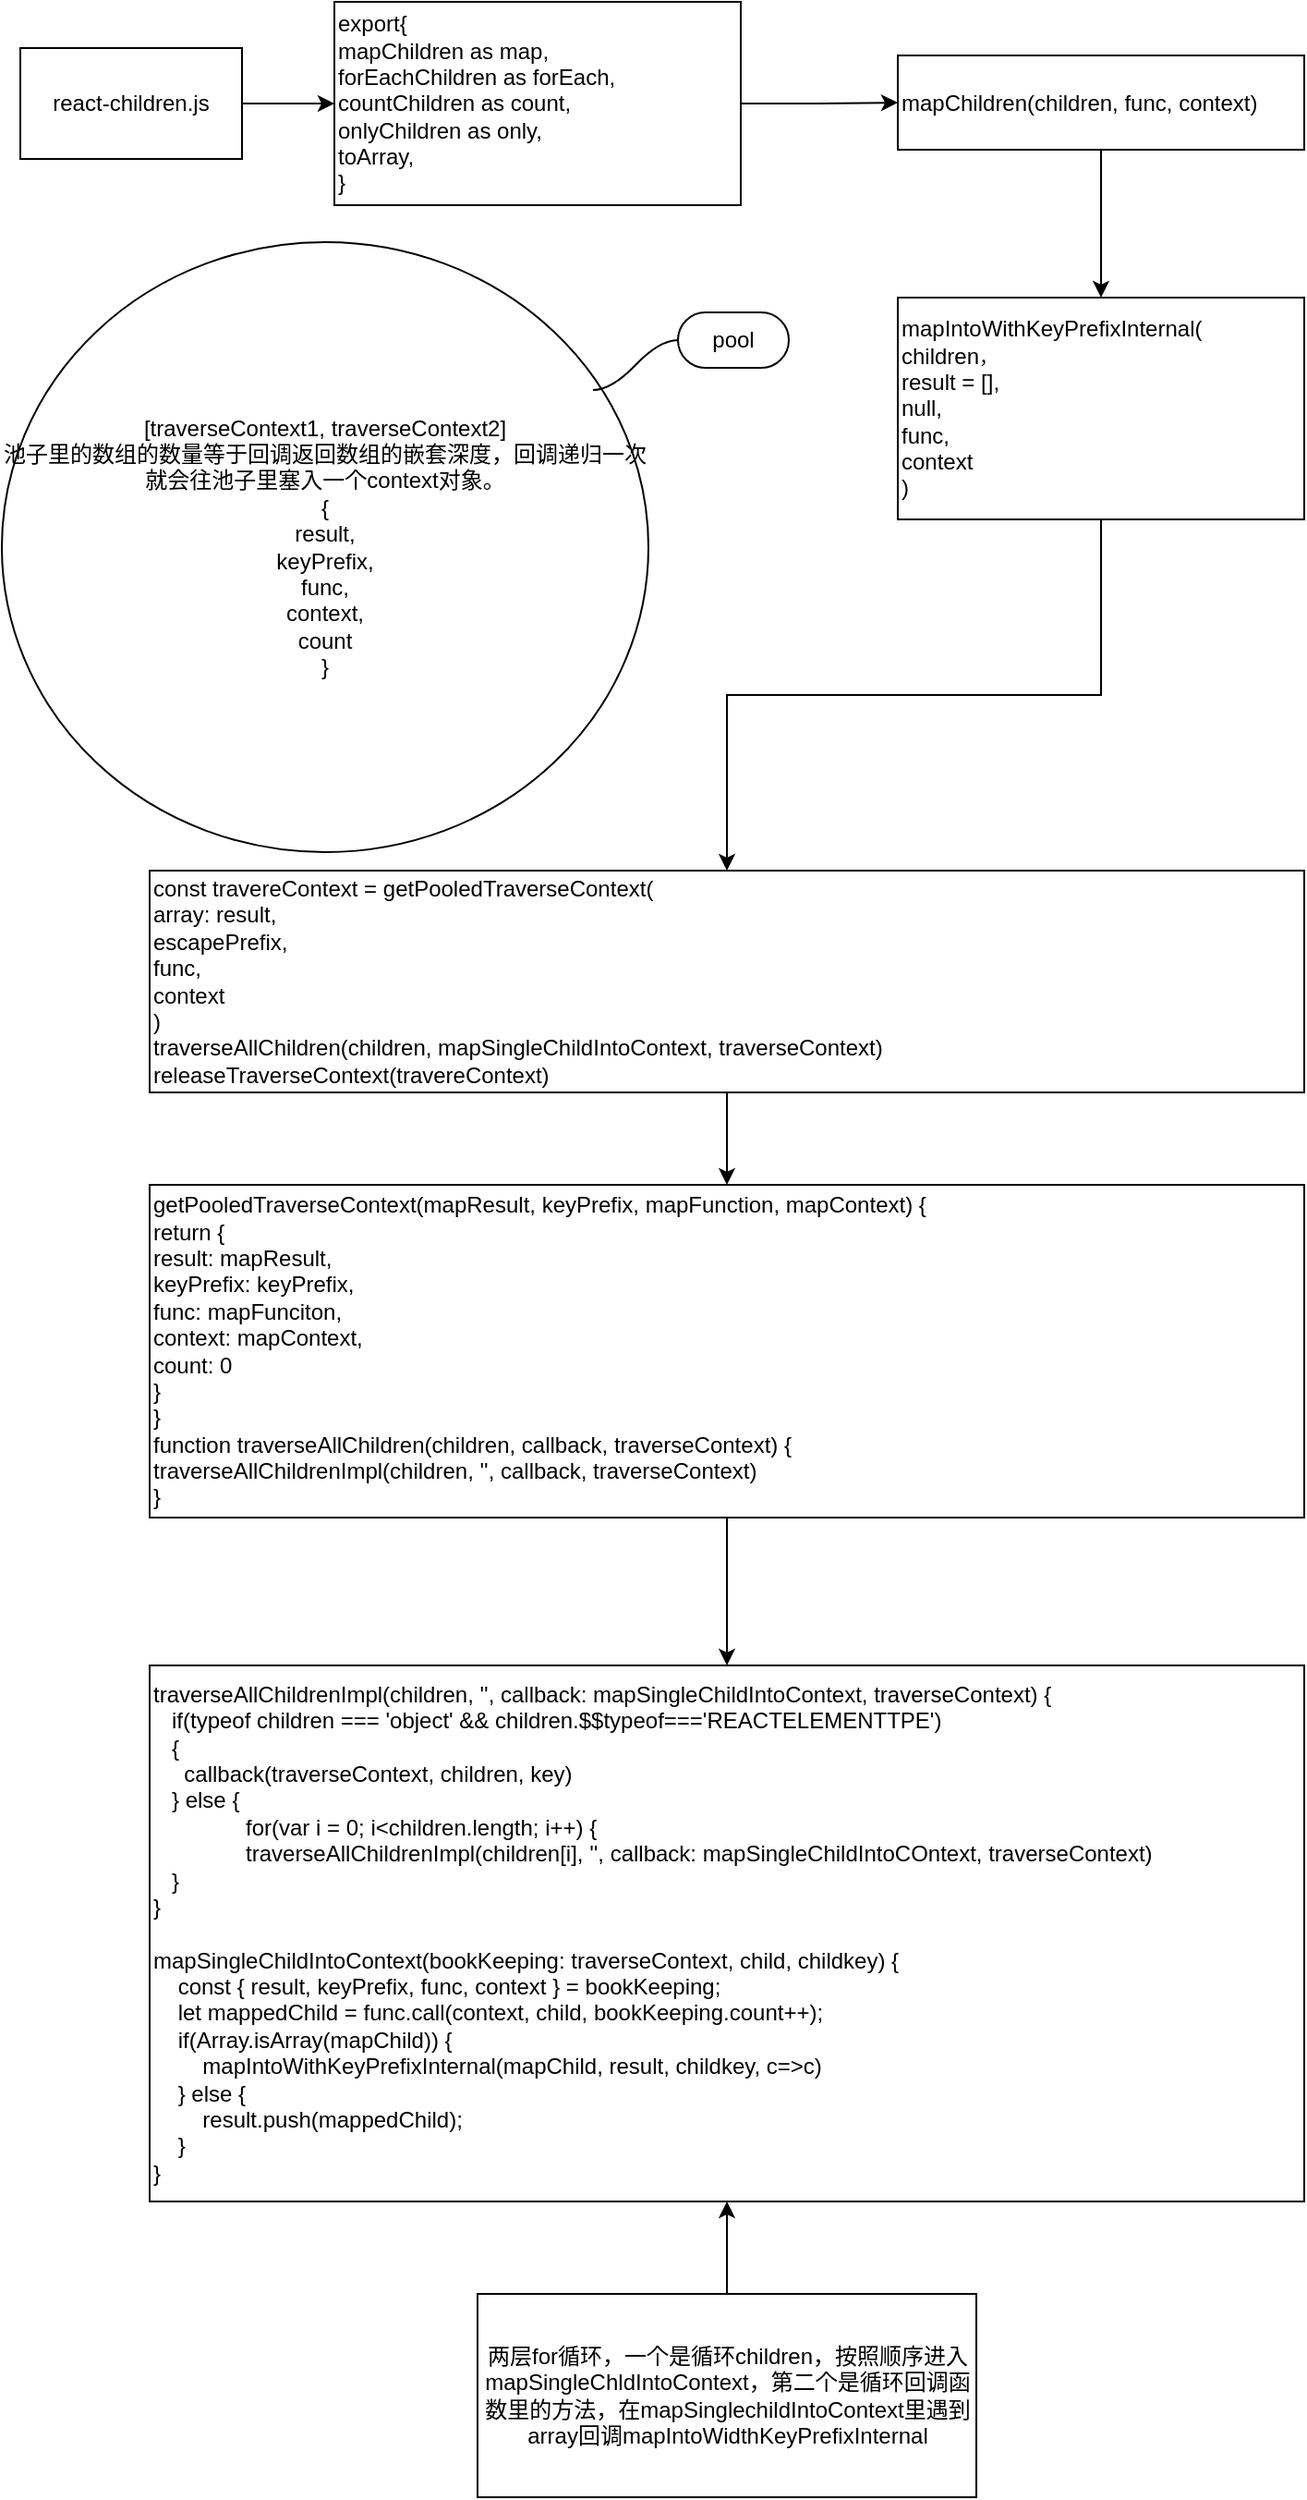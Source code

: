 <mxfile version="12.4.2" type="github" pages="1">
  <diagram id="mfJZM29MXfskJ7teZx2q" name="Page-1">
    <mxGraphModel dx="946" dy="536" grid="1" gridSize="10" guides="1" tooltips="1" connect="1" arrows="1" fold="1" page="1" pageScale="1" pageWidth="827" pageHeight="1169" math="0" shadow="0">
      <root>
        <mxCell id="0"/>
        <mxCell id="1" parent="0"/>
        <mxCell id="ExKD6gIADf4nn5UVvq4f-3" value="" style="edgeStyle=orthogonalEdgeStyle;rounded=0;orthogonalLoop=1;jettySize=auto;html=1;" parent="1" source="ExKD6gIADf4nn5UVvq4f-1" target="ExKD6gIADf4nn5UVvq4f-2" edge="1">
          <mxGeometry relative="1" as="geometry"/>
        </mxCell>
        <mxCell id="ExKD6gIADf4nn5UVvq4f-1" value="react-children.js&lt;br&gt;" style="rounded=0;whiteSpace=wrap;html=1;" parent="1" vertex="1">
          <mxGeometry x="20" y="45" width="120" height="60" as="geometry"/>
        </mxCell>
        <mxCell id="ExKD6gIADf4nn5UVvq4f-8" value="" style="edgeStyle=orthogonalEdgeStyle;rounded=0;orthogonalLoop=1;jettySize=auto;html=1;" parent="1" source="ExKD6gIADf4nn5UVvq4f-2" target="ExKD6gIADf4nn5UVvq4f-7" edge="1">
          <mxGeometry relative="1" as="geometry"/>
        </mxCell>
        <mxCell id="ExKD6gIADf4nn5UVvq4f-2" value="export{&lt;br&gt;mapChildren as map,&lt;br&gt;forEachChildren as forEach,&lt;br&gt;countChildren as count,&lt;br&gt;onlyChildren as only,&lt;br&gt;toArray,&lt;br&gt;}" style="rounded=0;whiteSpace=wrap;html=1;align=left;" parent="1" vertex="1">
          <mxGeometry x="190" y="20" width="220" height="110" as="geometry"/>
        </mxCell>
        <mxCell id="ExKD6gIADf4nn5UVvq4f-10" value="" style="edgeStyle=orthogonalEdgeStyle;rounded=0;orthogonalLoop=1;jettySize=auto;html=1;" parent="1" source="ExKD6gIADf4nn5UVvq4f-7" target="ExKD6gIADf4nn5UVvq4f-9" edge="1">
          <mxGeometry relative="1" as="geometry"/>
        </mxCell>
        <mxCell id="ExKD6gIADf4nn5UVvq4f-7" value="mapChildren(children, func, context)&lt;br&gt;" style="rounded=0;whiteSpace=wrap;html=1;align=left;" parent="1" vertex="1">
          <mxGeometry x="495" y="49" width="220" height="51" as="geometry"/>
        </mxCell>
        <mxCell id="ExKD6gIADf4nn5UVvq4f-12" value="" style="edgeStyle=orthogonalEdgeStyle;rounded=0;orthogonalLoop=1;jettySize=auto;html=1;" parent="1" source="ExKD6gIADf4nn5UVvq4f-9" target="ExKD6gIADf4nn5UVvq4f-11" edge="1">
          <mxGeometry relative="1" as="geometry"/>
        </mxCell>
        <mxCell id="ExKD6gIADf4nn5UVvq4f-9" value="mapIntoWithKeyPrefixInternal(&lt;br&gt;children&lt;span style=&quot;font-size: 10px&quot;&gt;，&lt;br&gt;&lt;/span&gt;result = [],&lt;br&gt;null,&lt;br&gt;func,&lt;br&gt;context&lt;br&gt;)" style="rounded=0;whiteSpace=wrap;html=1;align=left;" parent="1" vertex="1">
          <mxGeometry x="495" y="180" width="220" height="120" as="geometry"/>
        </mxCell>
        <mxCell id="ExKD6gIADf4nn5UVvq4f-16" value="" style="edgeStyle=orthogonalEdgeStyle;rounded=0;orthogonalLoop=1;jettySize=auto;html=1;" parent="1" source="ExKD6gIADf4nn5UVvq4f-11" target="ExKD6gIADf4nn5UVvq4f-15" edge="1">
          <mxGeometry relative="1" as="geometry"/>
        </mxCell>
        <mxCell id="ExKD6gIADf4nn5UVvq4f-11" value="const travereContext = getPooledTraverseContext(&lt;br&gt;array: result,&lt;br&gt;escapePrefix,&lt;br&gt;func,&lt;br&gt;context&lt;br&gt;)&lt;br&gt;traverseAllChildren(children, mapSingleChildIntoContext, traverseContext)&lt;br&gt;releaseTraverseContext(travereContext)" style="rounded=0;whiteSpace=wrap;html=1;align=left;" parent="1" vertex="1">
          <mxGeometry x="90" y="490" width="625" height="120" as="geometry"/>
        </mxCell>
        <mxCell id="ExKD6gIADf4nn5UVvq4f-18" value="" style="edgeStyle=orthogonalEdgeStyle;rounded=0;orthogonalLoop=1;jettySize=auto;html=1;" parent="1" source="ExKD6gIADf4nn5UVvq4f-15" target="ExKD6gIADf4nn5UVvq4f-17" edge="1">
          <mxGeometry relative="1" as="geometry"/>
        </mxCell>
        <mxCell id="ExKD6gIADf4nn5UVvq4f-15" value="getPooledTraverseContext(mapResult, keyPrefix, mapFunction, mapContext) {&lt;br&gt;return {&lt;br&gt;result: mapResult,&lt;br&gt;keyPrefix: keyPrefix,&lt;br&gt;func: mapFunciton,&lt;br&gt;context: mapContext,&lt;br&gt;count: 0&lt;br&gt;}&lt;br&gt;}&lt;br&gt;function traverseAllChildren(children, callback, traverseContext) {&lt;br&gt;traverseAllChildrenImpl(children, &#39;&#39;, callback, traverseContext)&lt;br&gt;}" style="rounded=0;whiteSpace=wrap;html=1;align=left;" parent="1" vertex="1">
          <mxGeometry x="90" y="660" width="625" height="180" as="geometry"/>
        </mxCell>
        <mxCell id="ExKD6gIADf4nn5UVvq4f-17" value="traverseAllChildrenImpl(children, &#39;&#39;, callback: mapSingleChildIntoContext, traverseContext) {&lt;br&gt;&amp;nbsp; &amp;nbsp;if(typeof children === &#39;object&#39; &amp;amp;&amp;amp; children.$$typeof===&#39;REACTELEMENTTPE&#39;)&lt;br&gt;&amp;nbsp; &amp;nbsp;{&lt;br&gt;&amp;nbsp; &amp;nbsp; &amp;nbsp;callback(traverseContext, children, key)&lt;br&gt;&amp;nbsp; &amp;nbsp;} else {&lt;br&gt;&amp;nbsp; &amp;nbsp; &amp;nbsp; &amp;nbsp; &amp;nbsp; &amp;nbsp; &amp;nbsp; &amp;nbsp;for(var i = 0; i&amp;lt;children.length; i++) {&lt;br&gt;&amp;nbsp; &amp;nbsp; &amp;nbsp; &amp;nbsp; &amp;nbsp; &amp;nbsp; &amp;nbsp; &amp;nbsp;traverseAllChildrenImpl(children[i], &#39;&#39;, callback: mapSingleChildIntoCOntext, traverseContext)&lt;br&gt;&amp;nbsp; &amp;nbsp;}&lt;br&gt;}&lt;br&gt;&lt;br&gt;mapSingleChildIntoContext(bookKeeping: traverseContext, child, childkey) {&lt;br&gt;&amp;nbsp; &amp;nbsp; const { result, keyPrefix, func, context } = bookKeeping;&lt;br&gt;&amp;nbsp; &amp;nbsp; let mappedChild = func.call(context, child, bookKeeping.count++);&lt;br&gt;&amp;nbsp; &amp;nbsp; if(Array.isArray(mapChild)) {&lt;br&gt;&amp;nbsp; &amp;nbsp; &amp;nbsp; &amp;nbsp; mapIntoWithKeyPrefixInternal(mapChild, result, childkey, c=&amp;gt;c)&lt;br&gt;&amp;nbsp; &amp;nbsp; } else {&lt;br&gt;&amp;nbsp; &amp;nbsp; &amp;nbsp; &amp;nbsp; result.push(mappedChild);&lt;br&gt;&amp;nbsp; &amp;nbsp; }&lt;br&gt;}" style="rounded=0;whiteSpace=wrap;html=1;align=left;" parent="1" vertex="1">
          <mxGeometry x="90" y="920" width="625" height="290" as="geometry"/>
        </mxCell>
        <mxCell id="ExKD6gIADf4nn5UVvq4f-23" value="" style="edgeStyle=orthogonalEdgeStyle;rounded=0;orthogonalLoop=1;jettySize=auto;html=1;" parent="1" source="ExKD6gIADf4nn5UVvq4f-21" target="ExKD6gIADf4nn5UVvq4f-17" edge="1">
          <mxGeometry relative="1" as="geometry"/>
        </mxCell>
        <mxCell id="ExKD6gIADf4nn5UVvq4f-21" value="两层for循环，一个是循环children，按照顺序进入mapSingleChldIntoContext，第二个是循环回调函数里的方法，在mapSinglechildIntoContext里遇到array回调mapIntoWidthKeyPrefixInternal" style="rounded=0;whiteSpace=wrap;html=1;" parent="1" vertex="1">
          <mxGeometry x="267.5" y="1260" width="270" height="110" as="geometry"/>
        </mxCell>
        <mxCell id="jtC8XC3cfc17xgPSkci8-1" value="[traverseContext1, traverseContext2]&lt;br&gt;池子里的数组的数量等于回调返回数组的嵌套深度，回调递归一次就会往池子里塞入一个context对象。&lt;br&gt;{&lt;br&gt;result,&lt;br&gt;keyPrefix,&lt;br&gt;func,&lt;br&gt;context,&lt;br&gt;count&lt;br&gt;}" style="ellipse;whiteSpace=wrap;html=1;" vertex="1" parent="1">
          <mxGeometry x="10" y="150" width="350" height="330" as="geometry"/>
        </mxCell>
        <mxCell id="jtC8XC3cfc17xgPSkci8-2" value="pool" style="whiteSpace=wrap;html=1;rounded=1;arcSize=50;align=center;verticalAlign=middle;container=1;recursiveResize=0;strokeWidth=1;autosize=1;spacing=4;treeFolding=1;treeMoving=1;" vertex="1" parent="1">
          <mxGeometry x="376" y="188" width="60" height="30" as="geometry"/>
        </mxCell>
        <mxCell id="jtC8XC3cfc17xgPSkci8-3" value="" style="edgeStyle=entityRelationEdgeStyle;startArrow=none;endArrow=none;segment=10;curved=1;" edge="1" target="jtC8XC3cfc17xgPSkci8-2" parent="1">
          <mxGeometry relative="1" as="geometry">
            <mxPoint x="330" y="230" as="sourcePoint"/>
          </mxGeometry>
        </mxCell>
      </root>
    </mxGraphModel>
  </diagram>
</mxfile>
